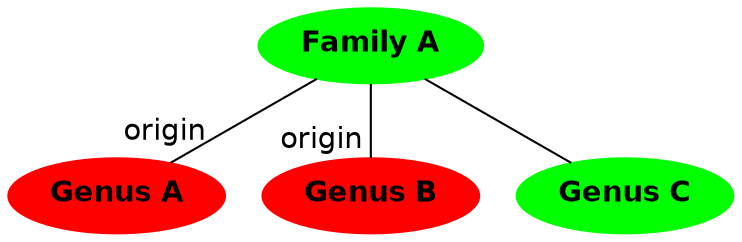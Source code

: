 digraph G {

graph [fontname = "helvetica"];
node [fontname = "helvetica"];
edge [fontname = "helvetica"];    
    

FamilyA [label=<<B>Family A</B><br/>>, style=filled, color=green]
GenusA [label=<<B>Genus A</B><br/>>, style=filled, color=red]
GenusB [label=<<B>Genus B</B><br/>>, style=filled, color=red]
GenusC [label=<<B>Genus C</B><br/>>, style=filled color=green]


FamilyA -> GenusA [arrowhead=none,headlabel = "origin", labeldistance=1.5,labelangle=70]
FamilyA -> GenusB [arrowhead=none,headlabel = "origin", labeldistance=2.5,labelangle=70]
FamilyA -> GenusC [arrowhead=none,headlabel = "", labeldistance=2.5,labelangle=20]
}